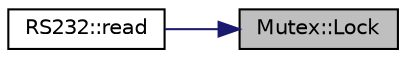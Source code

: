 digraph "Mutex::Lock"
{
 // LATEX_PDF_SIZE
  edge [fontname="Helvetica",fontsize="10",labelfontname="Helvetica",labelfontsize="10"];
  node [fontname="Helvetica",fontsize="10",shape=record];
  rankdir="RL";
  Node1 [label="Mutex::Lock",height=0.2,width=0.4,color="black", fillcolor="grey75", style="filled", fontcolor="black",tooltip="Locks a provided mutex. This call will block if the mutex is already locked."];
  Node1 -> Node2 [dir="back",color="midnightblue",fontsize="10",style="solid",fontname="Helvetica"];
  Node2 [label="RS232::read",height=0.2,width=0.4,color="black", fillcolor="white", style="filled",URL="$d7/d75/namespace_r_s232.html#aa77ae4139fa5feba01809614f595edb6",tooltip="Reads bytes from the serial buffer."];
}
